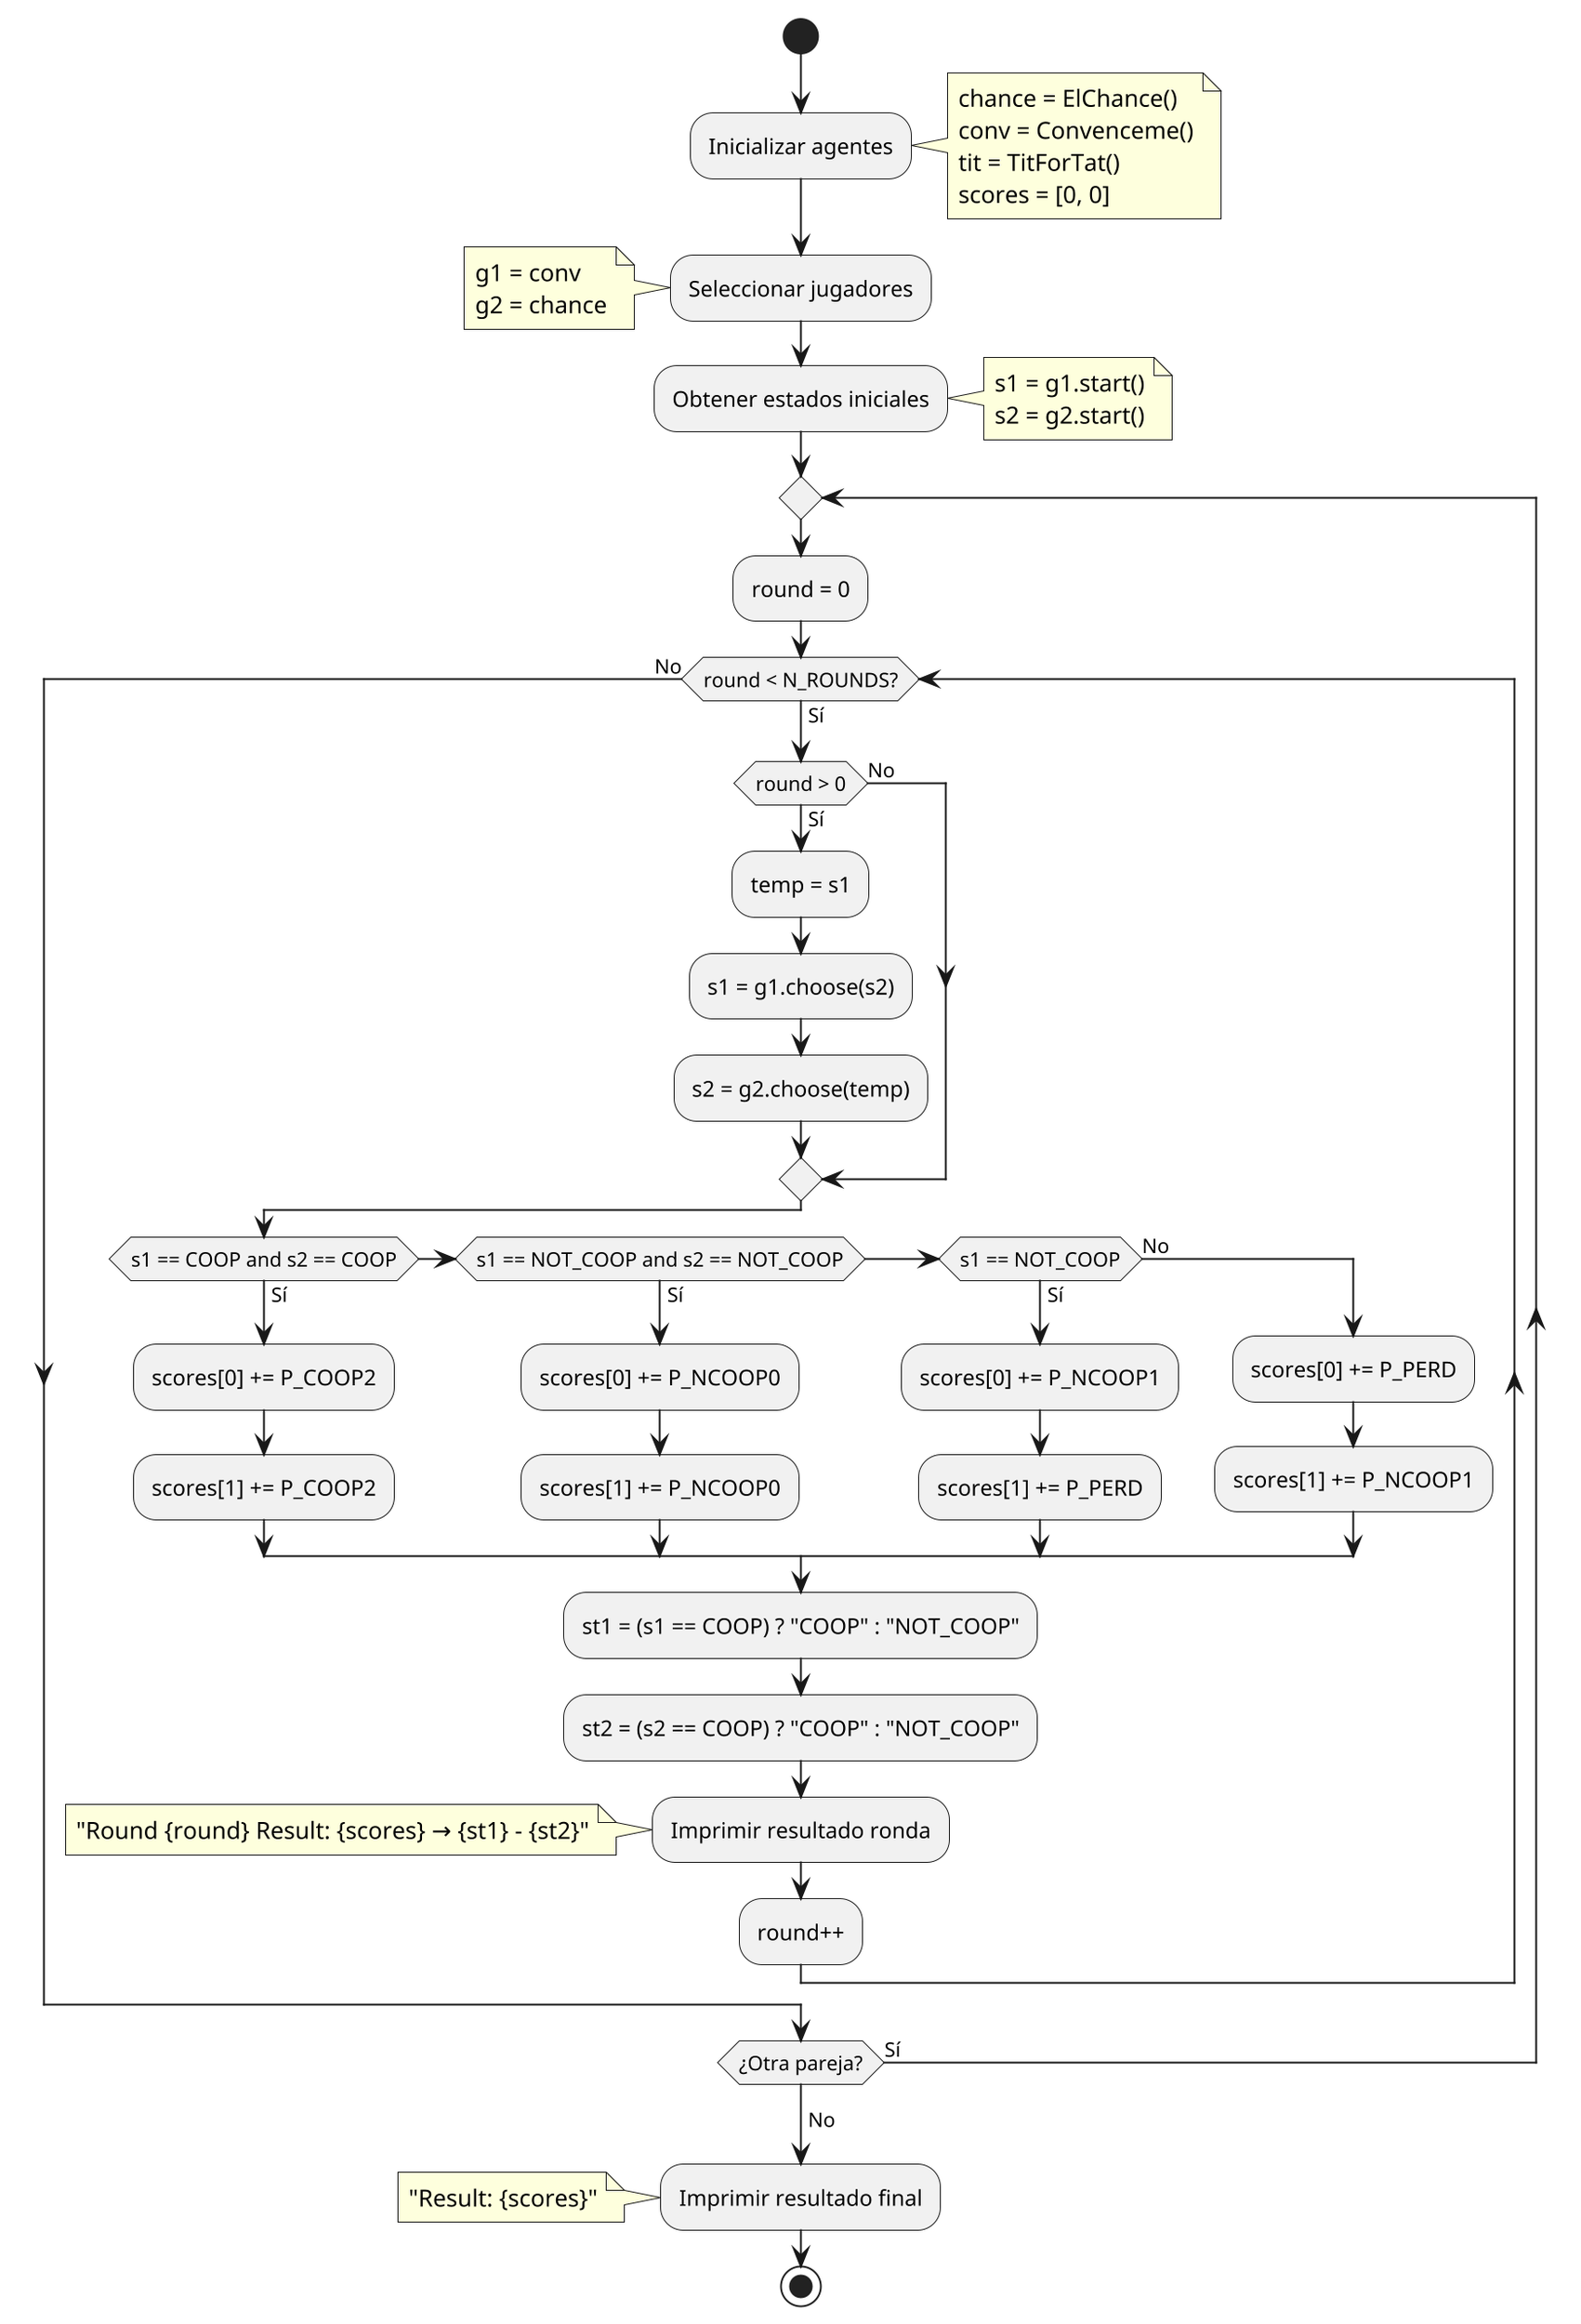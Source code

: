@startuml
scale 2
start
:Inicializar agentes;
note right
    chance = ElChance()
    conv = Convenceme()
    tit = TitForTat()
    scores = [0, 0]
end note

:Seleccionar jugadores;
note left
    g1 = conv
    g2 = chance
end note

:Obtener estados iniciales;
note right
    s1 = g1.start()
    s2 = g2.start()
end note

repeat
    :round = 0;
    while (round < N_ROUNDS?) is (Sí)
        if (round > 0) then (Sí)
            :temp = s1;
            :s1 = g1.choose(s2);
            :s2 = g2.choose(temp);
        else (No)
        endif

        if (s1 == COOP and s2 == COOP) then (Sí)
            :scores[0] += P_COOP2;
            :scores[1] += P_COOP2;
        elseif (s1 == NOT_COOP and s2 == NOT_COOP) then (Sí)
            :scores[0] += P_NCOOP0;
            :scores[1] += P_NCOOP0;
        elseif (s1 == NOT_COOP) then (Sí)
            :scores[0] += P_NCOOP1;
            :scores[1] += P_PERD;
        else (No)
            :scores[0] += P_PERD;
            :scores[1] += P_NCOOP1;
        endif

        :st1 = (s1 == COOP) ? "COOP" : "NOT_COOP";
        :st2 = (s2 == COOP) ? "COOP" : "NOT_COOP";
        :Imprimir resultado ronda;
        note left
            "Round {round} Result: {scores} → {st1} - {st2}"
        end note

        :round++;
    endwhile (No)
repeat while (¿Otra pareja?) is (Sí)
->No;

:Imprimir resultado final;
note
    "Result: {scores}"
end note

stop
@enduml